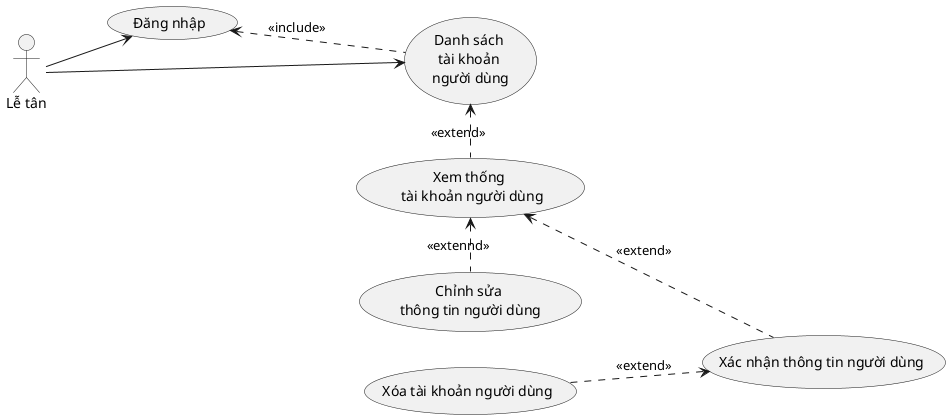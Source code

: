 @startuml
left to right direction
skinparam Shadowing false

actor "Lễ tân" as recept

usecase "Danh sách \ntài khoản \nngười dùng" as listUser 
usecase "Xem thống \n tài khoản người dùng" as userInfo
usecase "Chỉnh sửa \nthông tin người dùng" as  editInfo
usecase "Xác nhận thông tin người dùng" as confirmAccount
usecase "Xóa tài khoản người dùng" as deleteAccount
usecase "Đăng nhập" as login

recept --> listUser
    userInfo .l.> listUser : <<extend>>
    editInfo .l.> userInfo : <<extennd>>
    confirmAccount .u.> userInfo : <<extend>>
    deleteAccount .d.> confirmAccount : <<extend>>
recept --> login
    listUser .u.> login : <<include>>

@enduml